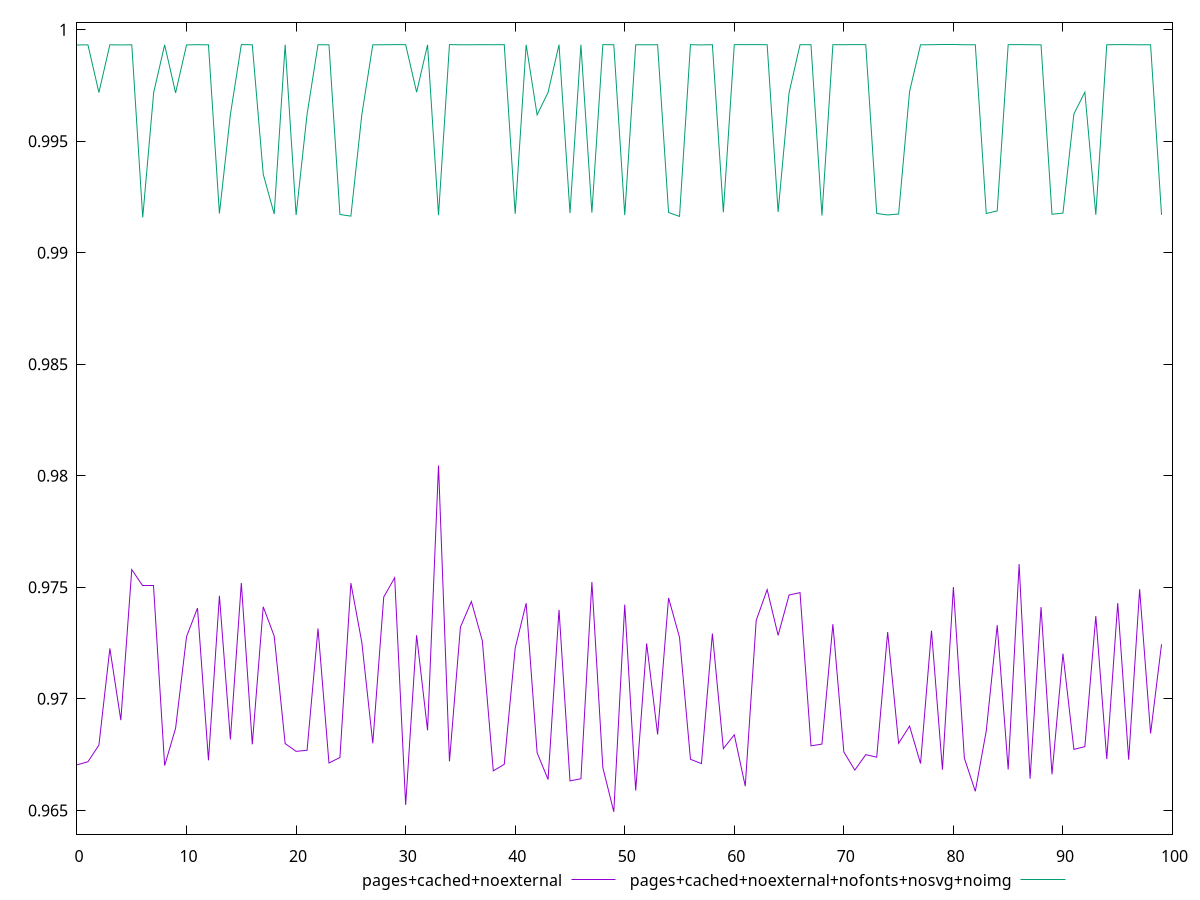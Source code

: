 $_pagesCachedNoexternal <<EOF
0.9670416339926967
0.9671813128094628
0.9679265757798071
0.9722614781573302
0.9690470521938103
0.9757948477500453
0.9750928175811573
0.9750927400790419
0.9670103693523774
0.9686845011591694
0.9727933208706862
0.9740710180900987
0.9672464750370783
0.9746214694863016
0.9681816636361025
0.975196583031094
0.9679640876169899
0.9741284078082334
0.972814964992478
0.9679972954561769
0.967647531621518
0.9676946916604934
0.9731541185208148
0.9671254041192316
0.9673718147339984
0.975187897280442
0.9725305920973009
0.9680104155417981
0.9745649667277813
0.97543079114657
0.9652454723862436
0.9728526385222602
0.9685901896420176
0.9804632772631279
0.967198846347713
0.9732175587190043
0.9743634664585273
0.9726026839504922
0.9667740983113666
0.9670661754883403
0.9722737362280762
0.9742892767450331
0.967586038152002
0.966385059513615
0.9739922484911261
0.9663227191174251
0.9664195872712742
0.9752371023151074
0.9669183933120107
0.9649366285574008
0.9742238700942591
0.9658915049229668
0.9724835009645003
0.9684030478356176
0.9745246188651584
0.9727542528769091
0.9672899832502024
0.9670988797981297
0.9729255992105357
0.967770169750327
0.9683896232282253
0.9660865336507984
0.9735175768298534
0.9748979887935122
0.9728467858146004
0.9746548721077604
0.9747634750562812
0.9678939420929382
0.9679729475212672
0.9733480878106067
0.9676193920031619
0.9668059642382847
0.9675009742508294
0.9673846926794158
0.9729961538683403
0.9680085772098774
0.9687800656513975
0.9671018811672825
0.9730540667873506
0.9668277240034653
0.975010768474124
0.9673446169588117
0.965856574688877
0.968565724218108
0.9733043753556847
0.9668366954377563
0.9760376453407349
0.9664197844216382
0.9741146488634651
0.9666182086695595
0.9720258262645842
0.9677361915550602
0.96785906448059
0.9737124146583458
0.9673038626879951
0.974292869111726
0.9672720906767777
0.9749148991081519
0.9684478836576642
0.972448903961745
EOF
$_pagesCachedNoexternalNofontsNosvgNoimg <<EOF
0.9993128836235392
0.999315924460763
0.9971821812143427
0.9993205997060488
0.9993152819927711
0.9993191999417566
0.9915826050605467
0.9971814137605394
0.9993172333286566
0.9971659683550129
0.9993153212727278
0.9993241830619295
0.9993186095035648
0.9917568748768772
0.9961876235597819
0.9993266907622185
0.9993223600789205
0.9935162569596123
0.9917361816205916
0.9993240934687034
0.9916903660387391
0.9961985173667155
0.9993221804955621
0.9993211441784777
0.9917130733478238
0.9916398425756373
0.9961883299305208
0.9993216021561676
0.9993223667569049
0.9993269280590575
0.9993252337752703
0.9971950914894112
0.9993184544688443
0.9916819260659484
0.9993274688303793
0.9993210843593714
0.9993217800060747
0.9993247341099392
0.9993220576593578
0.9993260213198691
0.9917414024629506
0.9993205792582891
0.9961774570281595
0.9971866839415785
0.999324307440044
0.9917749413404036
0.9993257553150097
0.9917938173270242
0.9993279536050819
0.999321583217963
0.9916860354905754
0.9993209424114181
0.9993221329960642
0.9993216251785122
0.9918021471659126
0.9916274245124677
0.9993256961913896
0.9993143829236746
0.9993251502101599
0.9918104431845207
0.9993273356987042
0.9993255742357958
0.999327744983558
0.9993227321106195
0.9918280813877094
0.9971697324002318
0.9993229972176862
0.999324470658469
0.991664594071267
0.99932432224574
0.99932535504085
0.9993271427862482
0.9993277906930682
0.9917582089205049
0.9916924149735191
0.9917340163344559
0.997225246165562
0.9993186076403345
0.9993239934980809
0.9993253509742996
0.9993251993888621
0.9993220758446946
0.9993219077082082
0.9917574287452642
0.9918761707007636
0.9993252958890915
0.9993287356576197
0.9993235345919844
0.999318276293081
0.9917231482248305
0.991775387015813
0.9962205416795558
0.9971975577740264
0.9917007570091758
0.9993218950873441
0.9993274721491816
0.999325644085254
0.9993199265298127
0.9993224413241454
0.9916935543840955
EOF
set key outside below
set terminal pngcairo
set output "report_00005_2020-11-02T22-26-11.212Z/speed-index/speed-index_pages+cached+noexternal_pages+cached+noexternal+nofonts+nosvg+noimg.png"
set yrange [0.9639366285574008:1.0003287356576196]
plot $_pagesCachedNoexternal title "pages+cached+noexternal" with line ,$_pagesCachedNoexternalNofontsNosvgNoimg title "pages+cached+noexternal+nofonts+nosvg+noimg" with line ,